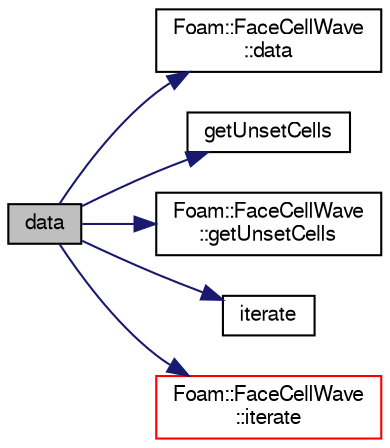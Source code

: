 digraph "data"
{
  bgcolor="transparent";
  edge [fontname="FreeSans",fontsize="10",labelfontname="FreeSans",labelfontsize="10"];
  node [fontname="FreeSans",fontsize="10",shape=record];
  rankdir="LR";
  Node13 [label="data",height=0.2,width=0.4,color="black", fillcolor="grey75", style="filled", fontcolor="black"];
  Node13 -> Node14 [color="midnightblue",fontsize="10",style="solid",fontname="FreeSans"];
  Node14 [label="Foam::FaceCellWave\l::data",height=0.2,width=0.4,color="black",URL="$a24814.html#a3cb51c6d7125aa51349080ee9eeba567",tooltip="Additional data to be passed into container. "];
  Node13 -> Node15 [color="midnightblue",fontsize="10",style="solid",fontname="FreeSans"];
  Node15 [label="getUnsetCells",height=0.2,width=0.4,color="black",URL="$a24818.html#a104e41a8bc9a196c9a6b9ece6bd4f632",tooltip="Get number of unvisited cells, i.e. cells that were not (yet) "];
  Node13 -> Node16 [color="midnightblue",fontsize="10",style="solid",fontname="FreeSans"];
  Node16 [label="Foam::FaceCellWave\l::getUnsetCells",height=0.2,width=0.4,color="black",URL="$a24814.html#a3fbb4f9faba1996b13ade4ebaee69ef0",tooltip="Get number of unvisited cells, i.e. cells that were not (yet) "];
  Node13 -> Node17 [color="midnightblue",fontsize="10",style="solid",fontname="FreeSans"];
  Node17 [label="iterate",height=0.2,width=0.4,color="black",URL="$a24818.html#a2d6a68177fdda83d498abb9df1004bad",tooltip="Iterate until no changes or maxIter reached. Returns actual. "];
  Node13 -> Node18 [color="midnightblue",fontsize="10",style="solid",fontname="FreeSans"];
  Node18 [label="Foam::FaceCellWave\l::iterate",height=0.2,width=0.4,color="red",URL="$a24814.html#a8f898fd0e592fd902741616e1f087497",tooltip="Iterate until no changes or maxIter reached. Returns actual. "];
}
